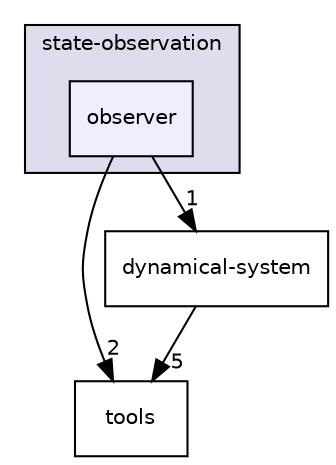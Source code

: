 digraph "include/state-observation/observer" {
  compound=true
  node [ fontsize="10", fontname="Helvetica"];
  edge [ labelfontsize="10", labelfontname="Helvetica"];
  subgraph clusterdir_83a5adf5943f4a4b3f547bb1caea8ebc {
    graph [ bgcolor="#ddddee", pencolor="black", label="state-observation" fontname="Helvetica", fontsize="10", URL="dir_83a5adf5943f4a4b3f547bb1caea8ebc.html"]
  dir_c4c28657b08aec13789223b1c69a0431 [shape=box, label="observer", style="filled", fillcolor="#eeeeff", pencolor="black", URL="dir_c4c28657b08aec13789223b1c69a0431.html"];
  }
  dir_10173d511f8d64922babfe9876d221d4 [shape=box label="tools" URL="dir_10173d511f8d64922babfe9876d221d4.html"];
  dir_1590af73df7e3bdf8b13ca2f501650d1 [shape=box label="dynamical-system" URL="dir_1590af73df7e3bdf8b13ca2f501650d1.html"];
  dir_1590af73df7e3bdf8b13ca2f501650d1->dir_10173d511f8d64922babfe9876d221d4 [headlabel="5", labeldistance=1.5 headhref="dir_000002_000010.html"];
  dir_c4c28657b08aec13789223b1c69a0431->dir_10173d511f8d64922babfe9876d221d4 [headlabel="2", labeldistance=1.5 headhref="dir_000007_000010.html"];
  dir_c4c28657b08aec13789223b1c69a0431->dir_1590af73df7e3bdf8b13ca2f501650d1 [headlabel="1", labeldistance=1.5 headhref="dir_000007_000002.html"];
}
